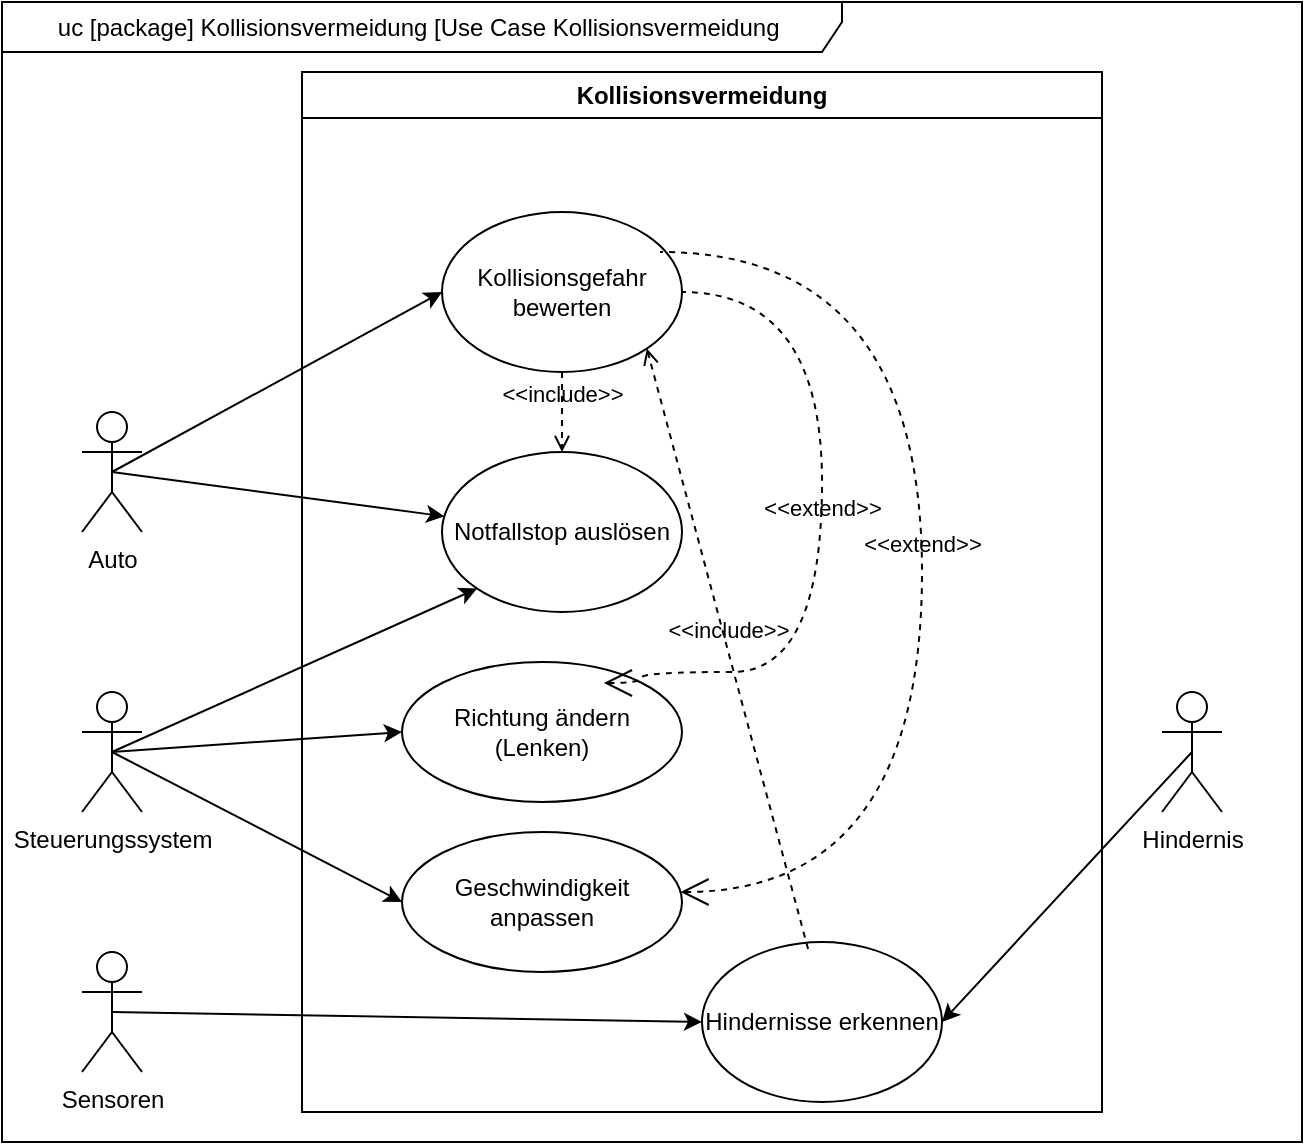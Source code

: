 <mxfile version="22.1.18" type="device">
  <diagram name="Seite-1" id="5rYWleYnp6q6a5sjY58T">
    <mxGraphModel dx="1562" dy="818" grid="1" gridSize="10" guides="1" tooltips="1" connect="1" arrows="1" fold="1" page="1" pageScale="1" pageWidth="827" pageHeight="1169" math="0" shadow="0">
      <root>
        <mxCell id="0" />
        <mxCell id="1" parent="0" />
        <mxCell id="R8wBnd-KqD16zqUHhtyy-22" style="orthogonalLoop=1;jettySize=auto;html=1;entryX=0;entryY=0.5;entryDx=0;entryDy=0;strokeColor=default;exitX=0.5;exitY=0.5;exitDx=0;exitDy=0;exitPerimeter=0;" parent="1" source="R8wBnd-KqD16zqUHhtyy-1" target="R8wBnd-KqD16zqUHhtyy-16" edge="1">
          <mxGeometry relative="1" as="geometry">
            <mxPoint x="90" y="320" as="sourcePoint" />
          </mxGeometry>
        </mxCell>
        <mxCell id="R8wBnd-KqD16zqUHhtyy-23" style="rounded=0;orthogonalLoop=1;jettySize=auto;html=1;exitX=0.5;exitY=0.5;exitDx=0;exitDy=0;exitPerimeter=0;" parent="1" source="R8wBnd-KqD16zqUHhtyy-1" target="R8wBnd-KqD16zqUHhtyy-18" edge="1">
          <mxGeometry relative="1" as="geometry" />
        </mxCell>
        <mxCell id="R8wBnd-KqD16zqUHhtyy-1" value="Auto" style="shape=umlActor;verticalLabelPosition=bottom;verticalAlign=top;html=1;outlineConnect=0;fontStyle=0;movable=1;resizable=1;rotatable=1;deletable=1;editable=1;locked=0;connectable=1;fillOpacity=100;" parent="1" vertex="1">
          <mxGeometry x="50" y="330" width="30" height="60" as="geometry" />
        </mxCell>
        <mxCell id="R8wBnd-KqD16zqUHhtyy-24" style="rounded=0;orthogonalLoop=1;jettySize=auto;html=1;entryX=0;entryY=0.5;entryDx=0;entryDy=0;exitX=0.5;exitY=0.5;exitDx=0;exitDy=0;exitPerimeter=0;" parent="1" source="R8wBnd-KqD16zqUHhtyy-4" target="R8wBnd-KqD16zqUHhtyy-15" edge="1">
          <mxGeometry relative="1" as="geometry" />
        </mxCell>
        <mxCell id="R8wBnd-KqD16zqUHhtyy-4" value="Sensoren" style="shape=umlActor;verticalLabelPosition=bottom;verticalAlign=top;html=1;outlineConnect=0;" parent="1" vertex="1">
          <mxGeometry x="50" y="600" width="30" height="60" as="geometry" />
        </mxCell>
        <mxCell id="XdIKXIWc87RNsqg1szOq-4" style="rounded=0;orthogonalLoop=1;jettySize=auto;html=1;entryX=0;entryY=0.5;entryDx=0;entryDy=0;exitX=0.5;exitY=0.5;exitDx=0;exitDy=0;exitPerimeter=0;" parent="1" source="R8wBnd-KqD16zqUHhtyy-8" target="Qi_hmJikcV4P4sh7q_QJ-7" edge="1">
          <mxGeometry relative="1" as="geometry" />
        </mxCell>
        <mxCell id="XdIKXIWc87RNsqg1szOq-6" style="rounded=0;orthogonalLoop=1;jettySize=auto;html=1;entryX=0;entryY=0.5;entryDx=0;entryDy=0;exitX=0.5;exitY=0.5;exitDx=0;exitDy=0;exitPerimeter=0;" parent="1" source="R8wBnd-KqD16zqUHhtyy-8" target="Qi_hmJikcV4P4sh7q_QJ-6" edge="1">
          <mxGeometry relative="1" as="geometry" />
        </mxCell>
        <mxCell id="XdIKXIWc87RNsqg1szOq-7" style="rounded=0;orthogonalLoop=1;jettySize=auto;html=1;entryX=0;entryY=1;entryDx=0;entryDy=0;exitX=0.5;exitY=0.5;exitDx=0;exitDy=0;exitPerimeter=0;" parent="1" source="R8wBnd-KqD16zqUHhtyy-8" target="R8wBnd-KqD16zqUHhtyy-18" edge="1">
          <mxGeometry relative="1" as="geometry" />
        </mxCell>
        <mxCell id="R8wBnd-KqD16zqUHhtyy-8" value="Steuerungssystem" style="shape=umlActor;verticalLabelPosition=bottom;verticalAlign=top;html=1;outlineConnect=0;" parent="1" vertex="1">
          <mxGeometry x="50" y="470" width="30" height="60" as="geometry" />
        </mxCell>
        <mxCell id="R8wBnd-KqD16zqUHhtyy-19" value="Kollisionsvermeidung" style="swimlane;whiteSpace=wrap;html=1;" parent="1" vertex="1">
          <mxGeometry x="160" y="160" width="400" height="520" as="geometry" />
        </mxCell>
        <mxCell id="R8wBnd-KqD16zqUHhtyy-15" value="Hindernisse erkennen" style="ellipse;whiteSpace=wrap;html=1;" parent="R8wBnd-KqD16zqUHhtyy-19" vertex="1">
          <mxGeometry x="200" y="435" width="120" height="80" as="geometry" />
        </mxCell>
        <mxCell id="R8wBnd-KqD16zqUHhtyy-16" value="Kollisionsgefahr bewerten" style="ellipse;whiteSpace=wrap;html=1;" parent="R8wBnd-KqD16zqUHhtyy-19" vertex="1">
          <mxGeometry x="70" y="70" width="120" height="80" as="geometry" />
        </mxCell>
        <mxCell id="R8wBnd-KqD16zqUHhtyy-18" value="Notfallstop auslösen" style="ellipse;whiteSpace=wrap;html=1;" parent="R8wBnd-KqD16zqUHhtyy-19" vertex="1">
          <mxGeometry x="70" y="190" width="120" height="80" as="geometry" />
        </mxCell>
        <mxCell id="Qi_hmJikcV4P4sh7q_QJ-3" value="&amp;lt;&amp;lt;include&amp;gt;&amp;gt;" style="edgeStyle=none;html=1;endArrow=open;verticalAlign=bottom;dashed=1;labelBackgroundColor=none;rounded=0;exitX=0.442;exitY=0.044;exitDx=0;exitDy=0;exitPerimeter=0;entryX=1;entryY=1;entryDx=0;entryDy=0;" parent="R8wBnd-KqD16zqUHhtyy-19" source="R8wBnd-KqD16zqUHhtyy-15" target="R8wBnd-KqD16zqUHhtyy-16" edge="1">
          <mxGeometry width="160" relative="1" as="geometry">
            <mxPoint x="210" y="250" as="sourcePoint" />
            <mxPoint x="370" y="250" as="targetPoint" />
          </mxGeometry>
        </mxCell>
        <mxCell id="Qi_hmJikcV4P4sh7q_QJ-6" value="Geschwindigkeit anpassen" style="ellipse;whiteSpace=wrap;html=1;" parent="R8wBnd-KqD16zqUHhtyy-19" vertex="1">
          <mxGeometry x="50" y="380" width="140" height="70" as="geometry" />
        </mxCell>
        <mxCell id="Qi_hmJikcV4P4sh7q_QJ-7" value="Richtung ändern (Lenken)" style="ellipse;whiteSpace=wrap;html=1;" parent="R8wBnd-KqD16zqUHhtyy-19" vertex="1">
          <mxGeometry x="50" y="295" width="140" height="70" as="geometry" />
        </mxCell>
        <mxCell id="Qi_hmJikcV4P4sh7q_QJ-12" value="&amp;lt;&amp;lt;include&amp;gt;&amp;gt;" style="edgeStyle=none;html=1;endArrow=open;verticalAlign=bottom;dashed=1;labelBackgroundColor=none;rounded=0;exitX=0.5;exitY=1;exitDx=0;exitDy=0;entryX=0.5;entryY=0;entryDx=0;entryDy=0;" parent="R8wBnd-KqD16zqUHhtyy-19" source="R8wBnd-KqD16zqUHhtyy-16" target="R8wBnd-KqD16zqUHhtyy-18" edge="1">
          <mxGeometry width="160" relative="1" as="geometry">
            <mxPoint x="170" y="250" as="sourcePoint" />
            <mxPoint x="330" y="250" as="targetPoint" />
          </mxGeometry>
        </mxCell>
        <mxCell id="XdIKXIWc87RNsqg1szOq-8" value="&amp;lt;&amp;lt;extend&amp;gt;&amp;gt;" style="edgeStyle=orthogonalEdgeStyle;html=1;startArrow=open;endArrow=none;startSize=12;verticalAlign=bottom;dashed=1;labelBackgroundColor=none;rounded=0;exitX=0.721;exitY=0.15;exitDx=0;exitDy=0;entryX=1;entryY=0.5;entryDx=0;entryDy=0;curved=1;exitPerimeter=0;" parent="R8wBnd-KqD16zqUHhtyy-19" source="Qi_hmJikcV4P4sh7q_QJ-7" target="R8wBnd-KqD16zqUHhtyy-16" edge="1">
          <mxGeometry width="160" relative="1" as="geometry">
            <mxPoint x="210" y="90" as="sourcePoint" />
            <mxPoint x="370" y="90" as="targetPoint" />
            <Array as="points">
              <mxPoint x="170" y="306" />
              <mxPoint x="170" y="300" />
              <mxPoint x="260" y="300" />
              <mxPoint x="260" y="110" />
            </Array>
          </mxGeometry>
        </mxCell>
        <mxCell id="Qi_hmJikcV4P4sh7q_QJ-2" style="rounded=0;orthogonalLoop=1;jettySize=auto;html=1;exitX=0.5;exitY=0.5;exitDx=0;exitDy=0;exitPerimeter=0;entryX=1;entryY=0.5;entryDx=0;entryDy=0;" parent="1" source="Qi_hmJikcV4P4sh7q_QJ-1" target="R8wBnd-KqD16zqUHhtyy-15" edge="1">
          <mxGeometry relative="1" as="geometry" />
        </mxCell>
        <mxCell id="Qi_hmJikcV4P4sh7q_QJ-1" value="Hindernis" style="shape=umlActor;verticalLabelPosition=bottom;verticalAlign=top;html=1;" parent="1" vertex="1">
          <mxGeometry x="590" y="470" width="30" height="60" as="geometry" />
        </mxCell>
        <mxCell id="XdIKXIWc87RNsqg1szOq-3" value="uc [package] Kollisionsvermeidung [Use Case Kollisionsvermeidung&amp;nbsp;" style="shape=umlFrame;whiteSpace=wrap;html=1;pointerEvents=0;width=420;height=25;" parent="1" vertex="1">
          <mxGeometry x="10" y="125" width="650" height="570" as="geometry" />
        </mxCell>
        <mxCell id="XdIKXIWc87RNsqg1szOq-9" value="&amp;lt;&amp;lt;extend&amp;gt;&amp;gt;" style="edgeStyle=orthogonalEdgeStyle;html=1;startArrow=open;endArrow=none;startSize=12;verticalAlign=bottom;dashed=1;labelBackgroundColor=none;rounded=0;entryX=1;entryY=0.5;entryDx=0;entryDy=0;curved=1;" parent="1" source="Qi_hmJikcV4P4sh7q_QJ-6" edge="1">
          <mxGeometry width="160" relative="1" as="geometry">
            <mxPoint x="340" y="560" as="sourcePoint" />
            <mxPoint x="339" y="250" as="targetPoint" />
            <Array as="points">
              <mxPoint x="470" y="570" />
              <mxPoint x="470" y="250" />
            </Array>
          </mxGeometry>
        </mxCell>
      </root>
    </mxGraphModel>
  </diagram>
</mxfile>
